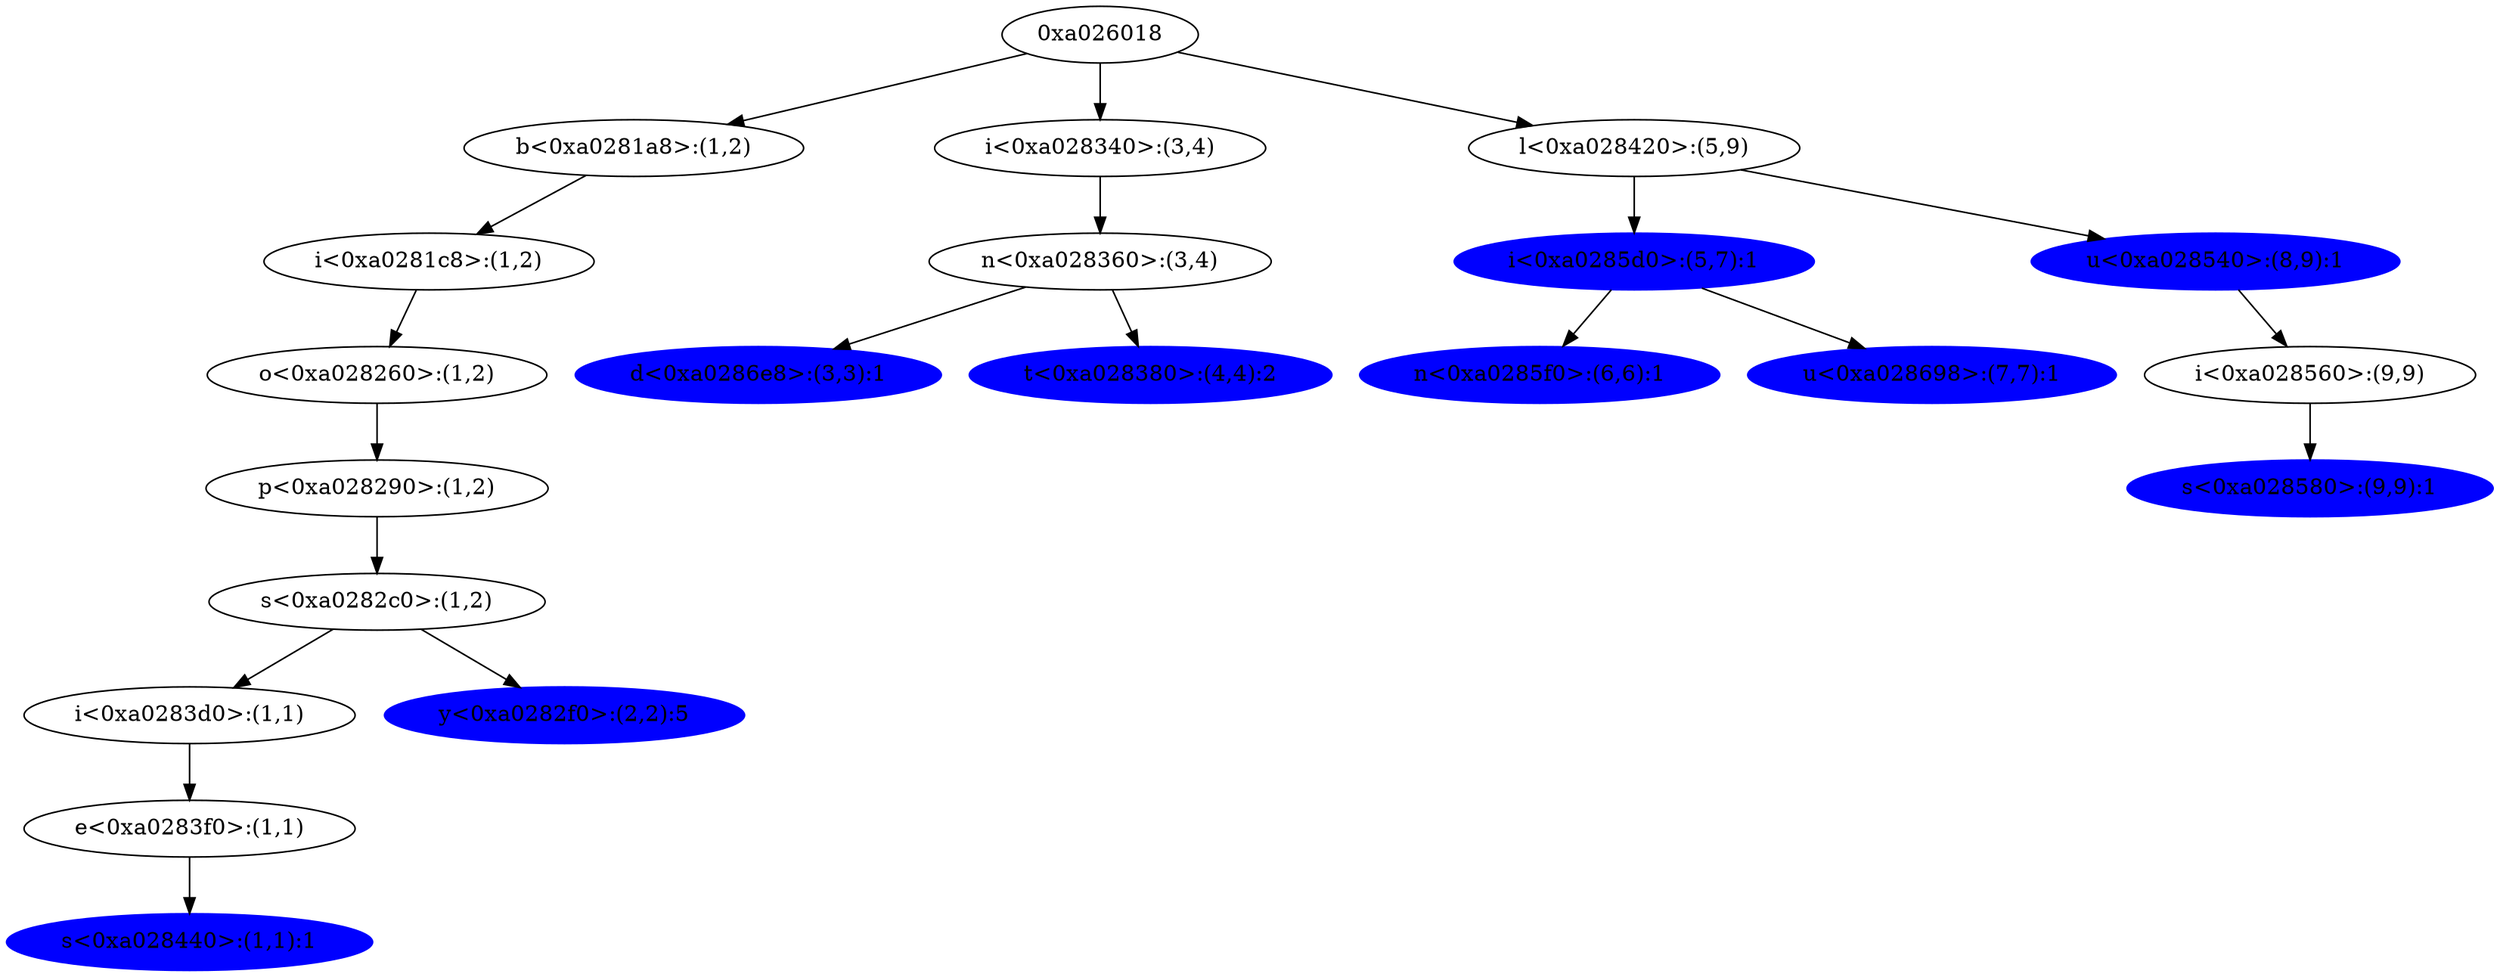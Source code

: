digraph{
"0xa026018" -> "0xa0281a8"
"0xa0281a8" [label="b<0xa0281a8>:(1,2)"]
"0xa0281a8" -> "0xa0281c8"
"0xa0281c8" [label="i<0xa0281c8>:(1,2)"]
"0xa0281c8" -> "0xa028260"
"0xa028260" [label="o<0xa028260>:(1,2)"]
"0xa028260" -> "0xa028290"
"0xa028290" [label="p<0xa028290>:(1,2)"]
"0xa028290" -> "0xa0282c0"
"0xa0282c0" [label="s<0xa0282c0>:(1,2)"]
"0xa0282c0" -> "0xa0283d0"
"0xa0283d0" [label="i<0xa0283d0>:(1,1)"]
"0xa0283d0" -> "0xa0283f0"
"0xa0283f0" [label="e<0xa0283f0>:(1,1)"]
"0xa0283f0" -> "0xa028440"
"0xa028440" [label="s<0xa028440>:(1,1):1" color = blue  style = filled]
"0xa0282c0" -> "0xa0282f0"
"0xa0282f0" [label="y<0xa0282f0>:(2,2):5" color = blue  style = filled]
"0xa026018" -> "0xa028340"
"0xa028340" [label="i<0xa028340>:(3,4)"]
"0xa028340" -> "0xa028360"
"0xa028360" [label="n<0xa028360>:(3,4)"]
"0xa028360" -> "0xa0286e8"
"0xa0286e8" [label="d<0xa0286e8>:(3,3):1" color = blue  style = filled]
"0xa028360" -> "0xa028380"
"0xa028380" [label="t<0xa028380>:(4,4):2" color = blue  style = filled]
"0xa026018" -> "0xa028420"
"0xa028420" [label="l<0xa028420>:(5,9)"]
"0xa028420" -> "0xa0285d0"
"0xa0285d0" [label="i<0xa0285d0>:(5,7):1" color = blue  style = filled]
"0xa0285d0" -> "0xa0285f0"
"0xa0285f0" [label="n<0xa0285f0>:(6,6):1" color = blue  style = filled]
"0xa0285d0" -> "0xa028698"
"0xa028698" [label="u<0xa028698>:(7,7):1" color = blue  style = filled]
"0xa028420" -> "0xa028540"
"0xa028540" [label="u<0xa028540>:(8,9):1" color = blue  style = filled]
"0xa028540" -> "0xa028560"
"0xa028560" [label="i<0xa028560>:(9,9)"]
"0xa028560" -> "0xa028580"
"0xa028580" [label="s<0xa028580>:(9,9):1" color = blue  style = filled]
}
